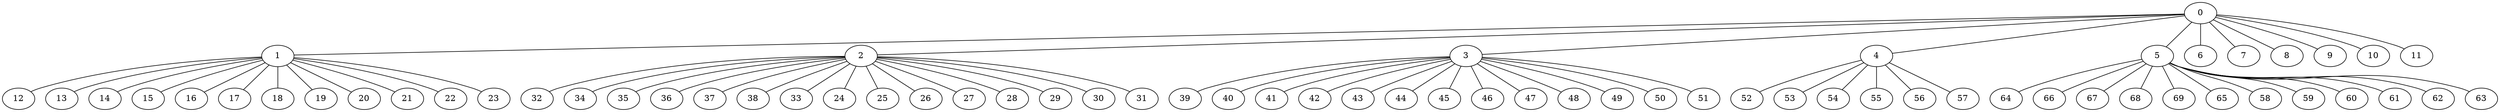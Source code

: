 
graph graphname {
    0 -- 1
0 -- 2
0 -- 3
0 -- 4
0 -- 5
0 -- 6
0 -- 7
0 -- 8
0 -- 9
0 -- 10
0 -- 11
1 -- 12
1 -- 13
1 -- 14
1 -- 15
1 -- 16
1 -- 17
1 -- 18
1 -- 19
1 -- 20
1 -- 21
1 -- 22
1 -- 23
2 -- 32
2 -- 34
2 -- 35
2 -- 36
2 -- 37
2 -- 38
2 -- 33
2 -- 24
2 -- 25
2 -- 26
2 -- 27
2 -- 28
2 -- 29
2 -- 30
2 -- 31
3 -- 39
3 -- 40
3 -- 41
3 -- 42
3 -- 43
3 -- 44
3 -- 45
3 -- 46
3 -- 47
3 -- 48
3 -- 49
3 -- 50
3 -- 51
4 -- 52
4 -- 53
4 -- 54
4 -- 55
4 -- 56
4 -- 57
5 -- 64
5 -- 66
5 -- 67
5 -- 68
5 -- 69
5 -- 65
5 -- 58
5 -- 59
5 -- 60
5 -- 61
5 -- 62
5 -- 63

}
